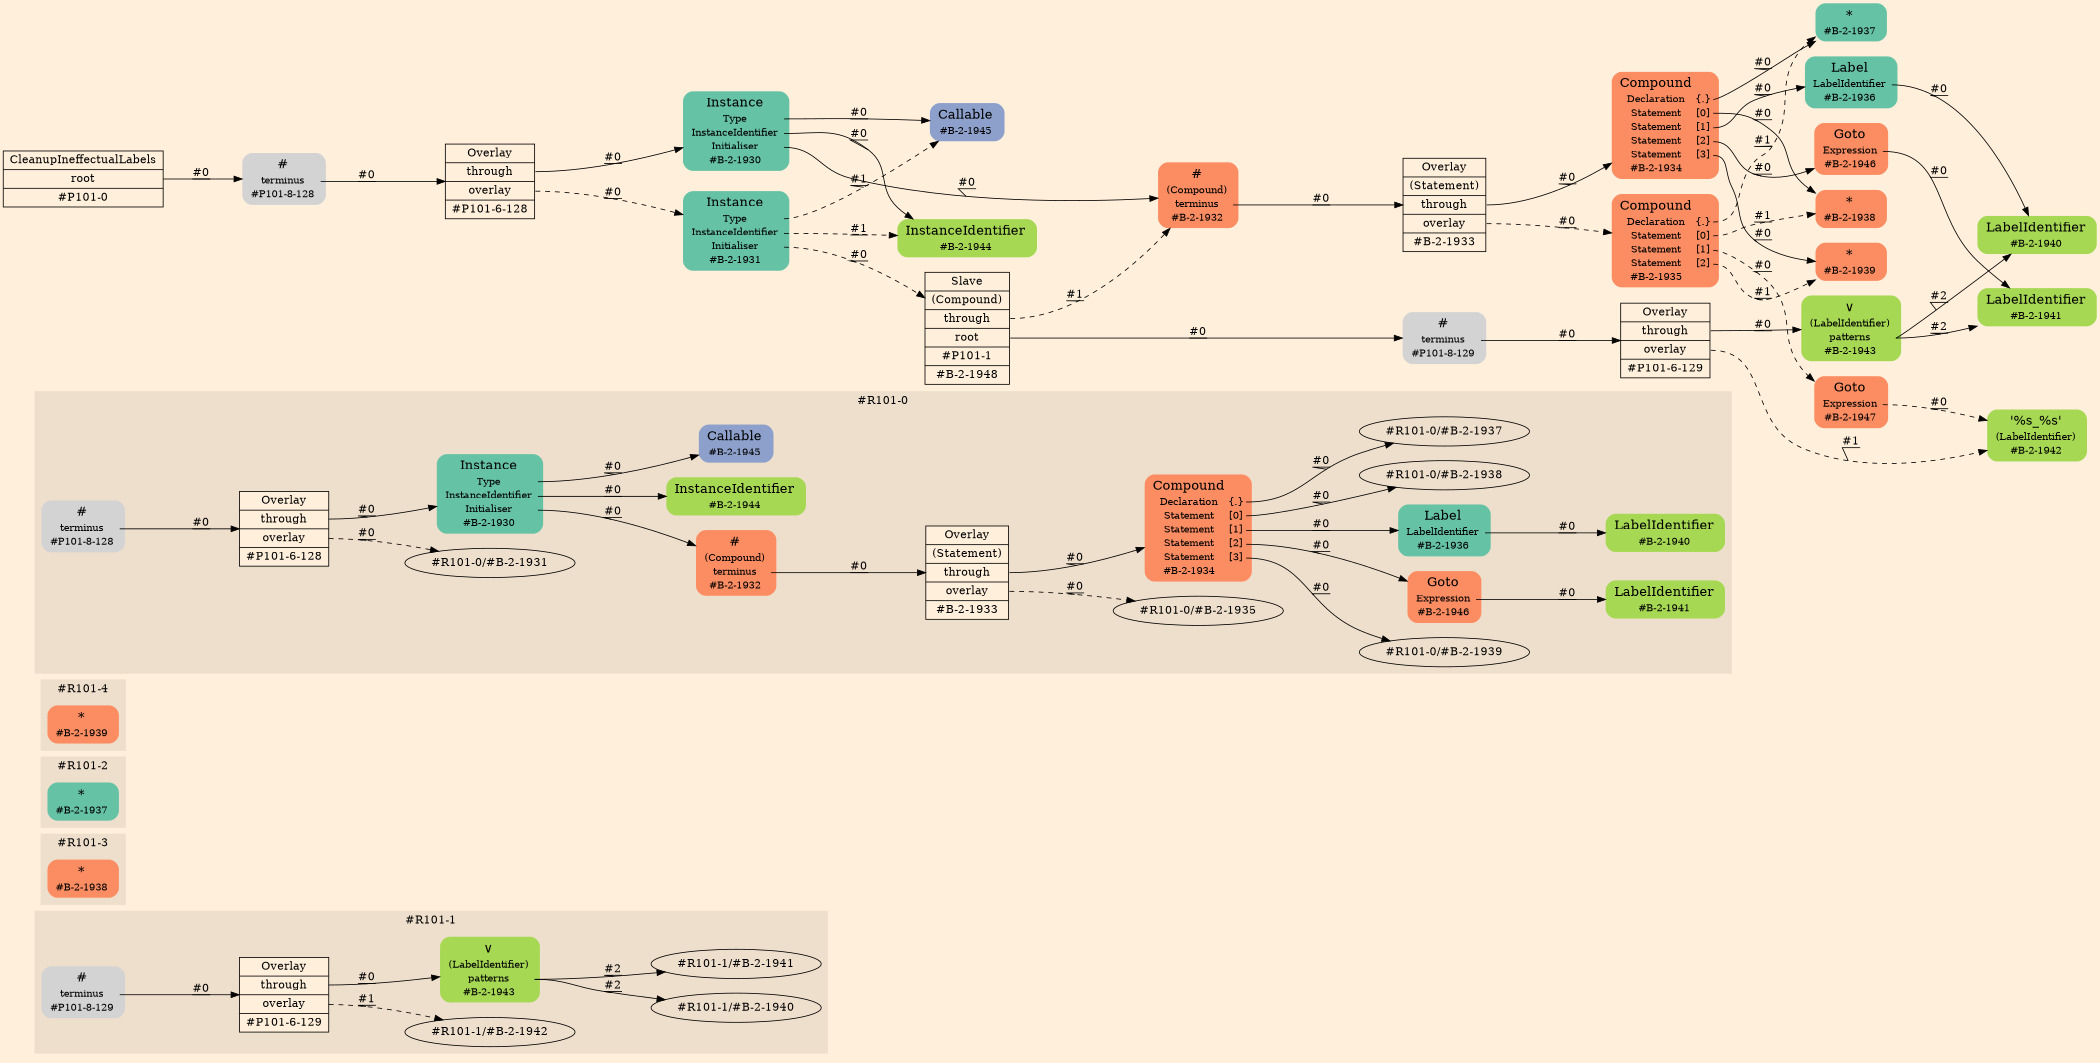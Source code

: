 digraph Inferno {
graph [
rankdir = "LR"
ranksep = 1.0
size = "14,20"
bgcolor = antiquewhite1
];
node [
];
subgraph "cluster#R101-1" {
label = "#R101-1"
style = "filled"
color = antiquewhite2
"#R101-1/#B-2-1943" [
shape = "plaintext"
fillcolor = "/set28/5"
label = <<TABLE BORDER="0" CELLBORDER="0" CELLSPACING="0">
 <TR>
  <TD><FONT POINT-SIZE="16.0">∨</FONT></TD>
  <TD></TD>
 </TR>
 <TR>
  <TD>(LabelIdentifier)</TD>
  <TD PORT="port0"></TD>
 </TR>
 <TR>
  <TD>patterns</TD>
  <TD PORT="port1"></TD>
 </TR>
 <TR>
  <TD>#B-2-1943</TD>
  <TD PORT="port2"></TD>
 </TR>
</TABLE>>
style = "rounded,filled"
fontsize = "12"
];
"#R101-1/#P101-8-129" [
shape = "plaintext"
label = <<TABLE BORDER="0" CELLBORDER="0" CELLSPACING="0">
 <TR>
  <TD><FONT POINT-SIZE="16.0">#</FONT></TD>
  <TD></TD>
 </TR>
 <TR>
  <TD>terminus</TD>
  <TD PORT="port0"></TD>
 </TR>
 <TR>
  <TD>#P101-8-129</TD>
  <TD PORT="port1"></TD>
 </TR>
</TABLE>>
style = "rounded,filled"
fontsize = "12"
];
"#R101-1/#P101-6-129" [
shape = "record"
label = "<fixed> Overlay | <port0> through | <port1> overlay | <port2> #P101-6-129"
style = "filled"
fontsize = "14"
fillcolor = antiquewhite1
];
"#R101-1/#B-2-1943":port1 -> "#R101-1/#B-2-1940" [style="solid"
label = "#2"
decorate = true
];
"#R101-1/#B-2-1943":port1 -> "#R101-1/#B-2-1941" [style="solid"
label = "#2"
decorate = true
];
"#R101-1/#P101-8-129":port0 -> "#R101-1/#P101-6-129" [style="solid"
label = "#0"
decorate = true
];
"#R101-1/#P101-6-129":port0 -> "#R101-1/#B-2-1943" [style="solid"
label = "#0"
decorate = true
];
"#R101-1/#P101-6-129":port1 -> "#R101-1/#B-2-1942" [style="dashed"
label = "#1"
decorate = true
];
}
subgraph "cluster#R101-3" {
label = "#R101-3"
style = "filled"
color = antiquewhite2
"#R101-3/#B-2-1938" [
shape = "plaintext"
fillcolor = "/set28/2"
label = <<TABLE BORDER="0" CELLBORDER="0" CELLSPACING="0">
 <TR>
  <TD><FONT POINT-SIZE="16.0">*</FONT></TD>
  <TD></TD>
 </TR>
 <TR>
  <TD>#B-2-1938</TD>
  <TD PORT="port0"></TD>
 </TR>
</TABLE>>
style = "rounded,filled"
fontsize = "12"
];
}
subgraph "cluster#R101-2" {
label = "#R101-2"
style = "filled"
color = antiquewhite2
"#R101-2/#B-2-1937" [
shape = "plaintext"
fillcolor = "/set28/1"
label = <<TABLE BORDER="0" CELLBORDER="0" CELLSPACING="0">
 <TR>
  <TD><FONT POINT-SIZE="16.0">*</FONT></TD>
  <TD></TD>
 </TR>
 <TR>
  <TD>#B-2-1937</TD>
  <TD PORT="port0"></TD>
 </TR>
</TABLE>>
style = "rounded,filled"
fontsize = "12"
];
}
subgraph "cluster#R101-4" {
label = "#R101-4"
style = "filled"
color = antiquewhite2
"#R101-4/#B-2-1939" [
shape = "plaintext"
fillcolor = "/set28/2"
label = <<TABLE BORDER="0" CELLBORDER="0" CELLSPACING="0">
 <TR>
  <TD><FONT POINT-SIZE="16.0">*</FONT></TD>
  <TD></TD>
 </TR>
 <TR>
  <TD>#B-2-1939</TD>
  <TD PORT="port0"></TD>
 </TR>
</TABLE>>
style = "rounded,filled"
fontsize = "12"
];
}
subgraph "cluster#R101-0" {
label = "#R101-0"
style = "filled"
color = antiquewhite2
"#R101-0/#B-2-1946" [
shape = "plaintext"
fillcolor = "/set28/2"
label = <<TABLE BORDER="0" CELLBORDER="0" CELLSPACING="0">
 <TR>
  <TD><FONT POINT-SIZE="16.0">Goto</FONT></TD>
  <TD></TD>
 </TR>
 <TR>
  <TD>Expression</TD>
  <TD PORT="port0"></TD>
 </TR>
 <TR>
  <TD>#B-2-1946</TD>
  <TD PORT="port1"></TD>
 </TR>
</TABLE>>
style = "rounded,filled"
fontsize = "12"
];
"#R101-0/#B-2-1936" [
shape = "plaintext"
fillcolor = "/set28/1"
label = <<TABLE BORDER="0" CELLBORDER="0" CELLSPACING="0">
 <TR>
  <TD><FONT POINT-SIZE="16.0">Label</FONT></TD>
  <TD></TD>
 </TR>
 <TR>
  <TD>LabelIdentifier</TD>
  <TD PORT="port0"></TD>
 </TR>
 <TR>
  <TD>#B-2-1936</TD>
  <TD PORT="port1"></TD>
 </TR>
</TABLE>>
style = "rounded,filled"
fontsize = "12"
];
"#R101-0/#B-2-1934" [
shape = "plaintext"
fillcolor = "/set28/2"
label = <<TABLE BORDER="0" CELLBORDER="0" CELLSPACING="0">
 <TR>
  <TD><FONT POINT-SIZE="16.0">Compound</FONT></TD>
  <TD></TD>
 </TR>
 <TR>
  <TD>Declaration</TD>
  <TD PORT="port0">{.}</TD>
 </TR>
 <TR>
  <TD>Statement</TD>
  <TD PORT="port1">[0]</TD>
 </TR>
 <TR>
  <TD>Statement</TD>
  <TD PORT="port2">[1]</TD>
 </TR>
 <TR>
  <TD>Statement</TD>
  <TD PORT="port3">[2]</TD>
 </TR>
 <TR>
  <TD>Statement</TD>
  <TD PORT="port4">[3]</TD>
 </TR>
 <TR>
  <TD>#B-2-1934</TD>
  <TD PORT="port5"></TD>
 </TR>
</TABLE>>
style = "rounded,filled"
fontsize = "12"
];
"#R101-0/#B-2-1933" [
shape = "record"
fillcolor = "/set28/2"
label = "<fixed> Overlay | <port0> (Statement) | <port1> through | <port2> overlay | <port3> #B-2-1933"
style = "filled"
fontsize = "14"
fillcolor = antiquewhite1
];
"#R101-0/#P101-6-128" [
shape = "record"
label = "<fixed> Overlay | <port0> through | <port1> overlay | <port2> #P101-6-128"
style = "filled"
fontsize = "14"
fillcolor = antiquewhite1
];
"#R101-0/#B-2-1941" [
shape = "plaintext"
fillcolor = "/set28/5"
label = <<TABLE BORDER="0" CELLBORDER="0" CELLSPACING="0">
 <TR>
  <TD><FONT POINT-SIZE="16.0">LabelIdentifier</FONT></TD>
  <TD></TD>
 </TR>
 <TR>
  <TD>#B-2-1941</TD>
  <TD PORT="port0"></TD>
 </TR>
</TABLE>>
style = "rounded,filled"
fontsize = "12"
];
"#R101-0/#P101-8-128" [
shape = "plaintext"
label = <<TABLE BORDER="0" CELLBORDER="0" CELLSPACING="0">
 <TR>
  <TD><FONT POINT-SIZE="16.0">#</FONT></TD>
  <TD></TD>
 </TR>
 <TR>
  <TD>terminus</TD>
  <TD PORT="port0"></TD>
 </TR>
 <TR>
  <TD>#P101-8-128</TD>
  <TD PORT="port1"></TD>
 </TR>
</TABLE>>
style = "rounded,filled"
fontsize = "12"
];
"#R101-0/#B-2-1930" [
shape = "plaintext"
fillcolor = "/set28/1"
label = <<TABLE BORDER="0" CELLBORDER="0" CELLSPACING="0">
 <TR>
  <TD><FONT POINT-SIZE="16.0">Instance</FONT></TD>
  <TD></TD>
 </TR>
 <TR>
  <TD>Type</TD>
  <TD PORT="port0"></TD>
 </TR>
 <TR>
  <TD>InstanceIdentifier</TD>
  <TD PORT="port1"></TD>
 </TR>
 <TR>
  <TD>Initialiser</TD>
  <TD PORT="port2"></TD>
 </TR>
 <TR>
  <TD>#B-2-1930</TD>
  <TD PORT="port3"></TD>
 </TR>
</TABLE>>
style = "rounded,filled"
fontsize = "12"
];
"#R101-0/#B-2-1940" [
shape = "plaintext"
fillcolor = "/set28/5"
label = <<TABLE BORDER="0" CELLBORDER="0" CELLSPACING="0">
 <TR>
  <TD><FONT POINT-SIZE="16.0">LabelIdentifier</FONT></TD>
  <TD></TD>
 </TR>
 <TR>
  <TD>#B-2-1940</TD>
  <TD PORT="port0"></TD>
 </TR>
</TABLE>>
style = "rounded,filled"
fontsize = "12"
];
"#R101-0/#B-2-1932" [
shape = "plaintext"
fillcolor = "/set28/2"
label = <<TABLE BORDER="0" CELLBORDER="0" CELLSPACING="0">
 <TR>
  <TD><FONT POINT-SIZE="16.0">#</FONT></TD>
  <TD></TD>
 </TR>
 <TR>
  <TD>(Compound)</TD>
  <TD PORT="port0"></TD>
 </TR>
 <TR>
  <TD>terminus</TD>
  <TD PORT="port1"></TD>
 </TR>
 <TR>
  <TD>#B-2-1932</TD>
  <TD PORT="port2"></TD>
 </TR>
</TABLE>>
style = "rounded,filled"
fontsize = "12"
];
"#R101-0/#B-2-1945" [
shape = "plaintext"
fillcolor = "/set28/3"
label = <<TABLE BORDER="0" CELLBORDER="0" CELLSPACING="0">
 <TR>
  <TD><FONT POINT-SIZE="16.0">Callable</FONT></TD>
  <TD></TD>
 </TR>
 <TR>
  <TD>#B-2-1945</TD>
  <TD PORT="port0"></TD>
 </TR>
</TABLE>>
style = "rounded,filled"
fontsize = "12"
];
"#R101-0/#B-2-1944" [
shape = "plaintext"
fillcolor = "/set28/5"
label = <<TABLE BORDER="0" CELLBORDER="0" CELLSPACING="0">
 <TR>
  <TD><FONT POINT-SIZE="16.0">InstanceIdentifier</FONT></TD>
  <TD></TD>
 </TR>
 <TR>
  <TD>#B-2-1944</TD>
  <TD PORT="port0"></TD>
 </TR>
</TABLE>>
style = "rounded,filled"
fontsize = "12"
];
"#R101-0/#B-2-1946":port0 -> "#R101-0/#B-2-1941" [style="solid"
label = "#0"
decorate = true
];
"#R101-0/#B-2-1936":port0 -> "#R101-0/#B-2-1940" [style="solid"
label = "#0"
decorate = true
];
"#R101-0/#B-2-1934":port0 -> "#R101-0/#B-2-1937" [style="solid"
label = "#0"
decorate = true
];
"#R101-0/#B-2-1934":port1 -> "#R101-0/#B-2-1938" [style="solid"
label = "#0"
decorate = true
];
"#R101-0/#B-2-1934":port2 -> "#R101-0/#B-2-1936" [style="solid"
label = "#0"
decorate = true
];
"#R101-0/#B-2-1934":port3 -> "#R101-0/#B-2-1946" [style="solid"
label = "#0"
decorate = true
];
"#R101-0/#B-2-1934":port4 -> "#R101-0/#B-2-1939" [style="solid"
label = "#0"
decorate = true
];
"#R101-0/#B-2-1933":port1 -> "#R101-0/#B-2-1934" [style="solid"
label = "#0"
decorate = true
];
"#R101-0/#B-2-1933":port2 -> "#R101-0/#B-2-1935" [style="dashed"
label = "#0"
decorate = true
];
"#R101-0/#P101-6-128":port0 -> "#R101-0/#B-2-1930" [style="solid"
label = "#0"
decorate = true
];
"#R101-0/#P101-6-128":port1 -> "#R101-0/#B-2-1931" [style="dashed"
label = "#0"
decorate = true
];
"#R101-0/#P101-8-128":port0 -> "#R101-0/#P101-6-128" [style="solid"
label = "#0"
decorate = true
];
"#R101-0/#B-2-1930":port0 -> "#R101-0/#B-2-1945" [style="solid"
label = "#0"
decorate = true
];
"#R101-0/#B-2-1930":port1 -> "#R101-0/#B-2-1944" [style="solid"
label = "#0"
decorate = true
];
"#R101-0/#B-2-1930":port2 -> "#R101-0/#B-2-1932" [style="solid"
label = "#0"
decorate = true
];
"#R101-0/#B-2-1932":port1 -> "#R101-0/#B-2-1933" [style="solid"
label = "#0"
decorate = true
];
}
"/CR#P101-0" [
shape = "record"
fillcolor = "transparent"
label = "<fixed> CleanupIneffectualLabels | <port0> root | <port1> #P101-0"
style = "filled"
fontsize = "14"
fillcolor = antiquewhite1
];
"/#P101-8-128" [
shape = "plaintext"
label = <<TABLE BORDER="0" CELLBORDER="0" CELLSPACING="0">
 <TR>
  <TD><FONT POINT-SIZE="16.0">#</FONT></TD>
  <TD></TD>
 </TR>
 <TR>
  <TD>terminus</TD>
  <TD PORT="port0"></TD>
 </TR>
 <TR>
  <TD>#P101-8-128</TD>
  <TD PORT="port1"></TD>
 </TR>
</TABLE>>
style = "rounded,filled"
fontsize = "12"
];
"/#P101-6-128" [
shape = "record"
label = "<fixed> Overlay | <port0> through | <port1> overlay | <port2> #P101-6-128"
style = "filled"
fontsize = "14"
fillcolor = antiquewhite1
];
"/#B-2-1930" [
shape = "plaintext"
fillcolor = "/set28/1"
label = <<TABLE BORDER="0" CELLBORDER="0" CELLSPACING="0">
 <TR>
  <TD><FONT POINT-SIZE="16.0">Instance</FONT></TD>
  <TD></TD>
 </TR>
 <TR>
  <TD>Type</TD>
  <TD PORT="port0"></TD>
 </TR>
 <TR>
  <TD>InstanceIdentifier</TD>
  <TD PORT="port1"></TD>
 </TR>
 <TR>
  <TD>Initialiser</TD>
  <TD PORT="port2"></TD>
 </TR>
 <TR>
  <TD>#B-2-1930</TD>
  <TD PORT="port3"></TD>
 </TR>
</TABLE>>
style = "rounded,filled"
fontsize = "12"
];
"/#B-2-1945" [
shape = "plaintext"
fillcolor = "/set28/3"
label = <<TABLE BORDER="0" CELLBORDER="0" CELLSPACING="0">
 <TR>
  <TD><FONT POINT-SIZE="16.0">Callable</FONT></TD>
  <TD></TD>
 </TR>
 <TR>
  <TD>#B-2-1945</TD>
  <TD PORT="port0"></TD>
 </TR>
</TABLE>>
style = "rounded,filled"
fontsize = "12"
];
"/#B-2-1944" [
shape = "plaintext"
fillcolor = "/set28/5"
label = <<TABLE BORDER="0" CELLBORDER="0" CELLSPACING="0">
 <TR>
  <TD><FONT POINT-SIZE="16.0">InstanceIdentifier</FONT></TD>
  <TD></TD>
 </TR>
 <TR>
  <TD>#B-2-1944</TD>
  <TD PORT="port0"></TD>
 </TR>
</TABLE>>
style = "rounded,filled"
fontsize = "12"
];
"/#B-2-1932" [
shape = "plaintext"
fillcolor = "/set28/2"
label = <<TABLE BORDER="0" CELLBORDER="0" CELLSPACING="0">
 <TR>
  <TD><FONT POINT-SIZE="16.0">#</FONT></TD>
  <TD></TD>
 </TR>
 <TR>
  <TD>(Compound)</TD>
  <TD PORT="port0"></TD>
 </TR>
 <TR>
  <TD>terminus</TD>
  <TD PORT="port1"></TD>
 </TR>
 <TR>
  <TD>#B-2-1932</TD>
  <TD PORT="port2"></TD>
 </TR>
</TABLE>>
style = "rounded,filled"
fontsize = "12"
];
"/#B-2-1933" [
shape = "record"
fillcolor = "/set28/2"
label = "<fixed> Overlay | <port0> (Statement) | <port1> through | <port2> overlay | <port3> #B-2-1933"
style = "filled"
fontsize = "14"
fillcolor = antiquewhite1
];
"/#B-2-1934" [
shape = "plaintext"
fillcolor = "/set28/2"
label = <<TABLE BORDER="0" CELLBORDER="0" CELLSPACING="0">
 <TR>
  <TD><FONT POINT-SIZE="16.0">Compound</FONT></TD>
  <TD></TD>
 </TR>
 <TR>
  <TD>Declaration</TD>
  <TD PORT="port0">{.}</TD>
 </TR>
 <TR>
  <TD>Statement</TD>
  <TD PORT="port1">[0]</TD>
 </TR>
 <TR>
  <TD>Statement</TD>
  <TD PORT="port2">[1]</TD>
 </TR>
 <TR>
  <TD>Statement</TD>
  <TD PORT="port3">[2]</TD>
 </TR>
 <TR>
  <TD>Statement</TD>
  <TD PORT="port4">[3]</TD>
 </TR>
 <TR>
  <TD>#B-2-1934</TD>
  <TD PORT="port5"></TD>
 </TR>
</TABLE>>
style = "rounded,filled"
fontsize = "12"
];
"/#B-2-1937" [
shape = "plaintext"
fillcolor = "/set28/1"
label = <<TABLE BORDER="0" CELLBORDER="0" CELLSPACING="0">
 <TR>
  <TD><FONT POINT-SIZE="16.0">*</FONT></TD>
  <TD></TD>
 </TR>
 <TR>
  <TD>#B-2-1937</TD>
  <TD PORT="port0"></TD>
 </TR>
</TABLE>>
style = "rounded,filled"
fontsize = "12"
];
"/#B-2-1938" [
shape = "plaintext"
fillcolor = "/set28/2"
label = <<TABLE BORDER="0" CELLBORDER="0" CELLSPACING="0">
 <TR>
  <TD><FONT POINT-SIZE="16.0">*</FONT></TD>
  <TD></TD>
 </TR>
 <TR>
  <TD>#B-2-1938</TD>
  <TD PORT="port0"></TD>
 </TR>
</TABLE>>
style = "rounded,filled"
fontsize = "12"
];
"/#B-2-1936" [
shape = "plaintext"
fillcolor = "/set28/1"
label = <<TABLE BORDER="0" CELLBORDER="0" CELLSPACING="0">
 <TR>
  <TD><FONT POINT-SIZE="16.0">Label</FONT></TD>
  <TD></TD>
 </TR>
 <TR>
  <TD>LabelIdentifier</TD>
  <TD PORT="port0"></TD>
 </TR>
 <TR>
  <TD>#B-2-1936</TD>
  <TD PORT="port1"></TD>
 </TR>
</TABLE>>
style = "rounded,filled"
fontsize = "12"
];
"/#B-2-1940" [
shape = "plaintext"
fillcolor = "/set28/5"
label = <<TABLE BORDER="0" CELLBORDER="0" CELLSPACING="0">
 <TR>
  <TD><FONT POINT-SIZE="16.0">LabelIdentifier</FONT></TD>
  <TD></TD>
 </TR>
 <TR>
  <TD>#B-2-1940</TD>
  <TD PORT="port0"></TD>
 </TR>
</TABLE>>
style = "rounded,filled"
fontsize = "12"
];
"/#B-2-1946" [
shape = "plaintext"
fillcolor = "/set28/2"
label = <<TABLE BORDER="0" CELLBORDER="0" CELLSPACING="0">
 <TR>
  <TD><FONT POINT-SIZE="16.0">Goto</FONT></TD>
  <TD></TD>
 </TR>
 <TR>
  <TD>Expression</TD>
  <TD PORT="port0"></TD>
 </TR>
 <TR>
  <TD>#B-2-1946</TD>
  <TD PORT="port1"></TD>
 </TR>
</TABLE>>
style = "rounded,filled"
fontsize = "12"
];
"/#B-2-1941" [
shape = "plaintext"
fillcolor = "/set28/5"
label = <<TABLE BORDER="0" CELLBORDER="0" CELLSPACING="0">
 <TR>
  <TD><FONT POINT-SIZE="16.0">LabelIdentifier</FONT></TD>
  <TD></TD>
 </TR>
 <TR>
  <TD>#B-2-1941</TD>
  <TD PORT="port0"></TD>
 </TR>
</TABLE>>
style = "rounded,filled"
fontsize = "12"
];
"/#B-2-1939" [
shape = "plaintext"
fillcolor = "/set28/2"
label = <<TABLE BORDER="0" CELLBORDER="0" CELLSPACING="0">
 <TR>
  <TD><FONT POINT-SIZE="16.0">*</FONT></TD>
  <TD></TD>
 </TR>
 <TR>
  <TD>#B-2-1939</TD>
  <TD PORT="port0"></TD>
 </TR>
</TABLE>>
style = "rounded,filled"
fontsize = "12"
];
"/#B-2-1935" [
shape = "plaintext"
fillcolor = "/set28/2"
label = <<TABLE BORDER="0" CELLBORDER="0" CELLSPACING="0">
 <TR>
  <TD><FONT POINT-SIZE="16.0">Compound</FONT></TD>
  <TD></TD>
 </TR>
 <TR>
  <TD>Declaration</TD>
  <TD PORT="port0">{.}</TD>
 </TR>
 <TR>
  <TD>Statement</TD>
  <TD PORT="port1">[0]</TD>
 </TR>
 <TR>
  <TD>Statement</TD>
  <TD PORT="port2">[1]</TD>
 </TR>
 <TR>
  <TD>Statement</TD>
  <TD PORT="port3">[2]</TD>
 </TR>
 <TR>
  <TD>#B-2-1935</TD>
  <TD PORT="port4"></TD>
 </TR>
</TABLE>>
style = "rounded,filled"
fontsize = "12"
];
"/#B-2-1947" [
shape = "plaintext"
fillcolor = "/set28/2"
label = <<TABLE BORDER="0" CELLBORDER="0" CELLSPACING="0">
 <TR>
  <TD><FONT POINT-SIZE="16.0">Goto</FONT></TD>
  <TD></TD>
 </TR>
 <TR>
  <TD>Expression</TD>
  <TD PORT="port0"></TD>
 </TR>
 <TR>
  <TD>#B-2-1947</TD>
  <TD PORT="port1"></TD>
 </TR>
</TABLE>>
style = "rounded,filled"
fontsize = "12"
];
"/#B-2-1942" [
shape = "plaintext"
fillcolor = "/set28/5"
label = <<TABLE BORDER="0" CELLBORDER="0" CELLSPACING="0">
 <TR>
  <TD><FONT POINT-SIZE="16.0">'%s_%s'</FONT></TD>
  <TD></TD>
 </TR>
 <TR>
  <TD>(LabelIdentifier)</TD>
  <TD PORT="port0"></TD>
 </TR>
 <TR>
  <TD>#B-2-1942</TD>
  <TD PORT="port1"></TD>
 </TR>
</TABLE>>
style = "rounded,filled"
fontsize = "12"
];
"/#B-2-1931" [
shape = "plaintext"
fillcolor = "/set28/1"
label = <<TABLE BORDER="0" CELLBORDER="0" CELLSPACING="0">
 <TR>
  <TD><FONT POINT-SIZE="16.0">Instance</FONT></TD>
  <TD></TD>
 </TR>
 <TR>
  <TD>Type</TD>
  <TD PORT="port0"></TD>
 </TR>
 <TR>
  <TD>InstanceIdentifier</TD>
  <TD PORT="port1"></TD>
 </TR>
 <TR>
  <TD>Initialiser</TD>
  <TD PORT="port2"></TD>
 </TR>
 <TR>
  <TD>#B-2-1931</TD>
  <TD PORT="port3"></TD>
 </TR>
</TABLE>>
style = "rounded,filled"
fontsize = "12"
];
"/#B-2-1948" [
shape = "record"
fillcolor = "/set28/2"
label = "<fixed> Slave | <port0> (Compound) | <port1> through | <port2> root | <port3> #P101-1 | <port4> #B-2-1948"
style = "filled"
fontsize = "14"
fillcolor = antiquewhite1
];
"/#P101-8-129" [
shape = "plaintext"
label = <<TABLE BORDER="0" CELLBORDER="0" CELLSPACING="0">
 <TR>
  <TD><FONT POINT-SIZE="16.0">#</FONT></TD>
  <TD></TD>
 </TR>
 <TR>
  <TD>terminus</TD>
  <TD PORT="port0"></TD>
 </TR>
 <TR>
  <TD>#P101-8-129</TD>
  <TD PORT="port1"></TD>
 </TR>
</TABLE>>
style = "rounded,filled"
fontsize = "12"
];
"/#P101-6-129" [
shape = "record"
label = "<fixed> Overlay | <port0> through | <port1> overlay | <port2> #P101-6-129"
style = "filled"
fontsize = "14"
fillcolor = antiquewhite1
];
"/#B-2-1943" [
shape = "plaintext"
fillcolor = "/set28/5"
label = <<TABLE BORDER="0" CELLBORDER="0" CELLSPACING="0">
 <TR>
  <TD><FONT POINT-SIZE="16.0">∨</FONT></TD>
  <TD></TD>
 </TR>
 <TR>
  <TD>(LabelIdentifier)</TD>
  <TD PORT="port0"></TD>
 </TR>
 <TR>
  <TD>patterns</TD>
  <TD PORT="port1"></TD>
 </TR>
 <TR>
  <TD>#B-2-1943</TD>
  <TD PORT="port2"></TD>
 </TR>
</TABLE>>
style = "rounded,filled"
fontsize = "12"
];
"/CR#P101-0":port0 -> "/#P101-8-128" [style="solid"
label = "#0"
decorate = true
];
"/#P101-8-128":port0 -> "/#P101-6-128" [style="solid"
label = "#0"
decorate = true
];
"/#P101-6-128":port0 -> "/#B-2-1930" [style="solid"
label = "#0"
decorate = true
];
"/#P101-6-128":port1 -> "/#B-2-1931" [style="dashed"
label = "#0"
decorate = true
];
"/#B-2-1930":port0 -> "/#B-2-1945" [style="solid"
label = "#0"
decorate = true
];
"/#B-2-1930":port1 -> "/#B-2-1944" [style="solid"
label = "#0"
decorate = true
];
"/#B-2-1930":port2 -> "/#B-2-1932" [style="solid"
label = "#0"
decorate = true
];
"/#B-2-1932":port1 -> "/#B-2-1933" [style="solid"
label = "#0"
decorate = true
];
"/#B-2-1933":port1 -> "/#B-2-1934" [style="solid"
label = "#0"
decorate = true
];
"/#B-2-1933":port2 -> "/#B-2-1935" [style="dashed"
label = "#0"
decorate = true
];
"/#B-2-1934":port0 -> "/#B-2-1937" [style="solid"
label = "#0"
decorate = true
];
"/#B-2-1934":port1 -> "/#B-2-1938" [style="solid"
label = "#0"
decorate = true
];
"/#B-2-1934":port2 -> "/#B-2-1936" [style="solid"
label = "#0"
decorate = true
];
"/#B-2-1934":port3 -> "/#B-2-1946" [style="solid"
label = "#0"
decorate = true
];
"/#B-2-1934":port4 -> "/#B-2-1939" [style="solid"
label = "#0"
decorate = true
];
"/#B-2-1936":port0 -> "/#B-2-1940" [style="solid"
label = "#0"
decorate = true
];
"/#B-2-1946":port0 -> "/#B-2-1941" [style="solid"
label = "#0"
decorate = true
];
"/#B-2-1935":port0 -> "/#B-2-1937" [style="dashed"
label = "#1"
decorate = true
];
"/#B-2-1935":port1 -> "/#B-2-1938" [style="dashed"
label = "#1"
decorate = true
];
"/#B-2-1935":port2 -> "/#B-2-1947" [style="dashed"
label = "#0"
decorate = true
];
"/#B-2-1935":port3 -> "/#B-2-1939" [style="dashed"
label = "#1"
decorate = true
];
"/#B-2-1947":port0 -> "/#B-2-1942" [style="dashed"
label = "#0"
decorate = true
];
"/#B-2-1931":port0 -> "/#B-2-1945" [style="dashed"
label = "#1"
decorate = true
];
"/#B-2-1931":port1 -> "/#B-2-1944" [style="dashed"
label = "#1"
decorate = true
];
"/#B-2-1931":port2 -> "/#B-2-1948" [style="dashed"
label = "#0"
decorate = true
];
"/#B-2-1948":port1 -> "/#B-2-1932" [style="dashed"
label = "#1"
decorate = true
];
"/#B-2-1948":port2 -> "/#P101-8-129" [style="solid"
label = "#0"
decorate = true
];
"/#P101-8-129":port0 -> "/#P101-6-129" [style="solid"
label = "#0"
decorate = true
];
"/#P101-6-129":port0 -> "/#B-2-1943" [style="solid"
label = "#0"
decorate = true
];
"/#P101-6-129":port1 -> "/#B-2-1942" [style="dashed"
label = "#1"
decorate = true
];
"/#B-2-1943":port1 -> "/#B-2-1940" [style="solid"
label = "#2"
decorate = true
];
"/#B-2-1943":port1 -> "/#B-2-1941" [style="solid"
label = "#2"
decorate = true
];
}
